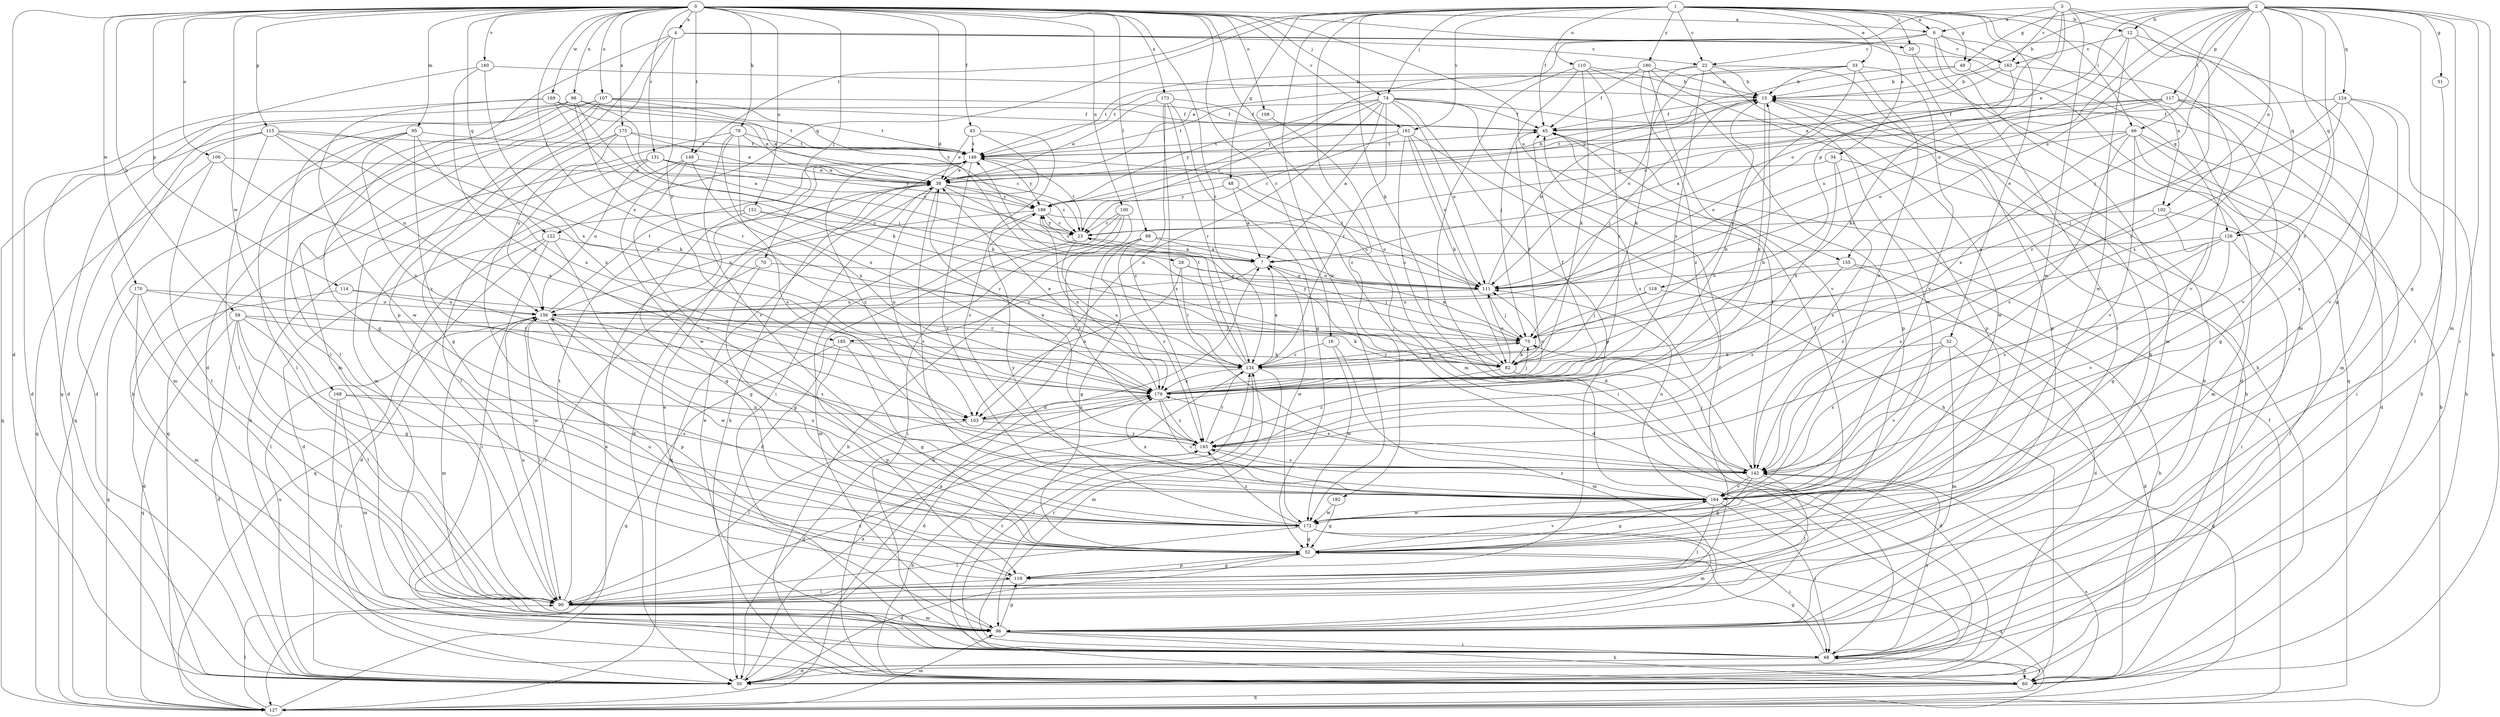 strict digraph  {
0;
1;
2;
3;
4;
6;
7;
12;
15;
16;
20;
22;
23;
28;
30;
32;
33;
34;
38;
43;
45;
48;
49;
51;
52;
58;
60;
66;
68;
70;
74;
75;
78;
82;
88;
90;
95;
96;
98;
100;
102;
103;
106;
107;
108;
110;
111;
114;
115;
117;
118;
119;
122;
124;
126;
127;
131;
134;
142;
148;
149;
151;
155;
156;
160;
161;
163;
164;
168;
169;
170;
172;
173;
175;
179;
180;
185;
186;
192;
193;
0 -> 4  [label=a];
0 -> 6  [label=a];
0 -> 16  [label=c];
0 -> 20  [label=c];
0 -> 28  [label=d];
0 -> 30  [label=d];
0 -> 43  [label=f];
0 -> 58  [label=h];
0 -> 70  [label=j];
0 -> 74  [label=j];
0 -> 78  [label=k];
0 -> 88  [label=l];
0 -> 95  [label=m];
0 -> 98  [label=n];
0 -> 100  [label=n];
0 -> 106  [label=o];
0 -> 107  [label=o];
0 -> 108  [label=o];
0 -> 114  [label=p];
0 -> 115  [label=p];
0 -> 122  [label=q];
0 -> 131  [label=r];
0 -> 134  [label=r];
0 -> 142  [label=s];
0 -> 148  [label=t];
0 -> 151  [label=u];
0 -> 155  [label=u];
0 -> 160  [label=v];
0 -> 161  [label=v];
0 -> 168  [label=w];
0 -> 169  [label=w];
0 -> 170  [label=w];
0 -> 173  [label=x];
0 -> 175  [label=x];
0 -> 179  [label=x];
1 -> 6  [label=a];
1 -> 12  [label=b];
1 -> 20  [label=c];
1 -> 22  [label=c];
1 -> 32  [label=e];
1 -> 33  [label=e];
1 -> 34  [label=e];
1 -> 48  [label=g];
1 -> 49  [label=g];
1 -> 66  [label=i];
1 -> 74  [label=j];
1 -> 82  [label=k];
1 -> 96  [label=m];
1 -> 110  [label=o];
1 -> 122  [label=q];
1 -> 148  [label=t];
1 -> 161  [label=v];
1 -> 172  [label=w];
1 -> 180  [label=y];
1 -> 192  [label=z];
2 -> 12  [label=b];
2 -> 15  [label=b];
2 -> 38  [label=e];
2 -> 49  [label=g];
2 -> 51  [label=g];
2 -> 52  [label=g];
2 -> 60  [label=h];
2 -> 66  [label=i];
2 -> 68  [label=i];
2 -> 75  [label=j];
2 -> 96  [label=m];
2 -> 102  [label=n];
2 -> 111  [label=o];
2 -> 117  [label=p];
2 -> 124  [label=q];
2 -> 126  [label=q];
2 -> 155  [label=u];
2 -> 193  [label=z];
3 -> 6  [label=a];
3 -> 45  [label=f];
3 -> 111  [label=o];
3 -> 118  [label=p];
3 -> 126  [label=q];
3 -> 142  [label=s];
3 -> 163  [label=v];
3 -> 172  [label=w];
4 -> 22  [label=c];
4 -> 30  [label=d];
4 -> 90  [label=l];
4 -> 119  [label=p];
4 -> 126  [label=q];
4 -> 163  [label=v];
4 -> 185  [label=y];
6 -> 22  [label=c];
6 -> 38  [label=e];
6 -> 90  [label=l];
6 -> 96  [label=m];
6 -> 102  [label=n];
6 -> 163  [label=v];
7 -> 111  [label=o];
7 -> 172  [label=w];
7 -> 185  [label=y];
12 -> 52  [label=g];
12 -> 156  [label=u];
12 -> 163  [label=v];
12 -> 172  [label=w];
12 -> 193  [label=z];
15 -> 45  [label=f];
15 -> 75  [label=j];
15 -> 172  [label=w];
15 -> 179  [label=x];
16 -> 96  [label=m];
16 -> 134  [label=r];
16 -> 172  [label=w];
20 -> 60  [label=h];
20 -> 127  [label=q];
22 -> 15  [label=b];
22 -> 82  [label=k];
22 -> 119  [label=p];
22 -> 149  [label=t];
22 -> 172  [label=w];
22 -> 179  [label=x];
23 -> 7  [label=a];
23 -> 96  [label=m];
23 -> 149  [label=t];
23 -> 179  [label=x];
23 -> 186  [label=y];
28 -> 75  [label=j];
28 -> 103  [label=n];
28 -> 111  [label=o];
28 -> 134  [label=r];
30 -> 156  [label=u];
30 -> 179  [label=x];
32 -> 82  [label=k];
32 -> 96  [label=m];
32 -> 127  [label=q];
32 -> 142  [label=s];
32 -> 164  [label=v];
33 -> 15  [label=b];
33 -> 111  [label=o];
33 -> 134  [label=r];
33 -> 142  [label=s];
33 -> 164  [label=v];
33 -> 186  [label=y];
34 -> 38  [label=e];
34 -> 96  [label=m];
34 -> 142  [label=s];
34 -> 179  [label=x];
38 -> 15  [label=b];
38 -> 23  [label=c];
38 -> 30  [label=d];
38 -> 103  [label=n];
38 -> 111  [label=o];
38 -> 164  [label=v];
38 -> 186  [label=y];
43 -> 38  [label=e];
43 -> 68  [label=i];
43 -> 149  [label=t];
43 -> 164  [label=v];
45 -> 149  [label=t];
48 -> 7  [label=a];
48 -> 30  [label=d];
48 -> 186  [label=y];
49 -> 15  [label=b];
49 -> 30  [label=d];
49 -> 186  [label=y];
51 -> 90  [label=l];
52 -> 30  [label=d];
52 -> 119  [label=p];
52 -> 127  [label=q];
52 -> 164  [label=v];
58 -> 30  [label=d];
58 -> 52  [label=g];
58 -> 75  [label=j];
58 -> 82  [label=k];
58 -> 90  [label=l];
58 -> 127  [label=q];
58 -> 172  [label=w];
60 -> 68  [label=i];
60 -> 127  [label=q];
60 -> 134  [label=r];
66 -> 30  [label=d];
66 -> 52  [label=g];
66 -> 68  [label=i];
66 -> 111  [label=o];
66 -> 142  [label=s];
66 -> 149  [label=t];
66 -> 164  [label=v];
66 -> 179  [label=x];
68 -> 15  [label=b];
68 -> 30  [label=d];
68 -> 38  [label=e];
68 -> 52  [label=g];
68 -> 60  [label=h];
68 -> 134  [label=r];
68 -> 142  [label=s];
70 -> 52  [label=g];
70 -> 68  [label=i];
70 -> 111  [label=o];
74 -> 7  [label=a];
74 -> 23  [label=c];
74 -> 45  [label=f];
74 -> 60  [label=h];
74 -> 103  [label=n];
74 -> 111  [label=o];
74 -> 119  [label=p];
74 -> 134  [label=r];
74 -> 142  [label=s];
74 -> 149  [label=t];
74 -> 186  [label=y];
75 -> 7  [label=a];
75 -> 82  [label=k];
75 -> 134  [label=r];
78 -> 23  [label=c];
78 -> 142  [label=s];
78 -> 149  [label=t];
78 -> 164  [label=v];
78 -> 172  [label=w];
78 -> 179  [label=x];
82 -> 30  [label=d];
82 -> 45  [label=f];
82 -> 111  [label=o];
82 -> 186  [label=y];
82 -> 193  [label=z];
88 -> 7  [label=a];
88 -> 52  [label=g];
88 -> 60  [label=h];
88 -> 111  [label=o];
88 -> 193  [label=z];
90 -> 15  [label=b];
90 -> 45  [label=f];
90 -> 96  [label=m];
90 -> 149  [label=t];
90 -> 156  [label=u];
90 -> 193  [label=z];
95 -> 90  [label=l];
95 -> 103  [label=n];
95 -> 127  [label=q];
95 -> 149  [label=t];
95 -> 179  [label=x];
95 -> 193  [label=z];
96 -> 38  [label=e];
96 -> 60  [label=h];
96 -> 68  [label=i];
96 -> 119  [label=p];
98 -> 7  [label=a];
98 -> 30  [label=d];
98 -> 38  [label=e];
98 -> 45  [label=f];
98 -> 52  [label=g];
98 -> 75  [label=j];
98 -> 90  [label=l];
98 -> 134  [label=r];
100 -> 23  [label=c];
100 -> 30  [label=d];
100 -> 60  [label=h];
100 -> 68  [label=i];
100 -> 193  [label=z];
102 -> 23  [label=c];
102 -> 52  [label=g];
102 -> 68  [label=i];
102 -> 142  [label=s];
103 -> 15  [label=b];
103 -> 90  [label=l];
103 -> 179  [label=x];
103 -> 193  [label=z];
106 -> 38  [label=e];
106 -> 90  [label=l];
106 -> 127  [label=q];
106 -> 179  [label=x];
107 -> 30  [label=d];
107 -> 45  [label=f];
107 -> 60  [label=h];
107 -> 90  [label=l];
107 -> 96  [label=m];
107 -> 149  [label=t];
107 -> 186  [label=y];
108 -> 96  [label=m];
110 -> 15  [label=b];
110 -> 30  [label=d];
110 -> 75  [label=j];
110 -> 82  [label=k];
110 -> 119  [label=p];
110 -> 179  [label=x];
111 -> 15  [label=b];
111 -> 75  [label=j];
111 -> 149  [label=t];
111 -> 156  [label=u];
114 -> 30  [label=d];
114 -> 134  [label=r];
114 -> 156  [label=u];
115 -> 82  [label=k];
115 -> 90  [label=l];
115 -> 96  [label=m];
115 -> 127  [label=q];
115 -> 149  [label=t];
115 -> 156  [label=u];
115 -> 179  [label=x];
117 -> 7  [label=a];
117 -> 23  [label=c];
117 -> 45  [label=f];
117 -> 60  [label=h];
117 -> 96  [label=m];
117 -> 111  [label=o];
117 -> 164  [label=v];
118 -> 30  [label=d];
118 -> 75  [label=j];
118 -> 156  [label=u];
119 -> 52  [label=g];
119 -> 90  [label=l];
119 -> 156  [label=u];
122 -> 7  [label=a];
122 -> 30  [label=d];
122 -> 52  [label=g];
122 -> 68  [label=i];
122 -> 127  [label=q];
124 -> 45  [label=f];
124 -> 60  [label=h];
124 -> 75  [label=j];
124 -> 134  [label=r];
124 -> 142  [label=s];
124 -> 164  [label=v];
126 -> 7  [label=a];
126 -> 68  [label=i];
126 -> 142  [label=s];
126 -> 164  [label=v];
126 -> 193  [label=z];
127 -> 7  [label=a];
127 -> 15  [label=b];
127 -> 38  [label=e];
127 -> 45  [label=f];
127 -> 90  [label=l];
127 -> 96  [label=m];
127 -> 142  [label=s];
131 -> 23  [label=c];
131 -> 38  [label=e];
131 -> 60  [label=h];
131 -> 127  [label=q];
131 -> 156  [label=u];
131 -> 186  [label=y];
134 -> 7  [label=a];
134 -> 23  [label=c];
134 -> 30  [label=d];
134 -> 68  [label=i];
134 -> 75  [label=j];
134 -> 96  [label=m];
134 -> 149  [label=t];
134 -> 179  [label=x];
142 -> 45  [label=f];
142 -> 52  [label=g];
142 -> 75  [label=j];
142 -> 90  [label=l];
142 -> 164  [label=v];
142 -> 179  [label=x];
148 -> 38  [label=e];
148 -> 90  [label=l];
148 -> 164  [label=v];
148 -> 172  [label=w];
148 -> 179  [label=x];
149 -> 38  [label=e];
149 -> 60  [label=h];
149 -> 164  [label=v];
149 -> 186  [label=y];
149 -> 193  [label=z];
151 -> 23  [label=c];
151 -> 30  [label=d];
151 -> 52  [label=g];
151 -> 134  [label=r];
155 -> 30  [label=d];
155 -> 60  [label=h];
155 -> 111  [label=o];
155 -> 193  [label=z];
156 -> 75  [label=j];
156 -> 90  [label=l];
156 -> 96  [label=m];
156 -> 119  [label=p];
156 -> 142  [label=s];
156 -> 149  [label=t];
156 -> 172  [label=w];
160 -> 15  [label=b];
160 -> 103  [label=n];
160 -> 127  [label=q];
160 -> 179  [label=x];
161 -> 23  [label=c];
161 -> 60  [label=h];
161 -> 68  [label=i];
161 -> 82  [label=k];
161 -> 111  [label=o];
161 -> 149  [label=t];
163 -> 15  [label=b];
163 -> 38  [label=e];
163 -> 82  [label=k];
163 -> 164  [label=v];
164 -> 52  [label=g];
164 -> 68  [label=i];
164 -> 90  [label=l];
164 -> 111  [label=o];
164 -> 172  [label=w];
164 -> 179  [label=x];
164 -> 193  [label=z];
168 -> 68  [label=i];
168 -> 96  [label=m];
168 -> 103  [label=n];
168 -> 142  [label=s];
169 -> 30  [label=d];
169 -> 38  [label=e];
169 -> 45  [label=f];
169 -> 82  [label=k];
169 -> 149  [label=t];
169 -> 172  [label=w];
170 -> 90  [label=l];
170 -> 96  [label=m];
170 -> 127  [label=q];
170 -> 134  [label=r];
170 -> 156  [label=u];
172 -> 45  [label=f];
172 -> 52  [label=g];
172 -> 68  [label=i];
172 -> 90  [label=l];
172 -> 96  [label=m];
172 -> 156  [label=u];
172 -> 186  [label=y];
172 -> 193  [label=z];
173 -> 38  [label=e];
173 -> 45  [label=f];
173 -> 52  [label=g];
173 -> 134  [label=r];
173 -> 142  [label=s];
173 -> 193  [label=z];
175 -> 38  [label=e];
175 -> 52  [label=g];
175 -> 82  [label=k];
175 -> 96  [label=m];
175 -> 149  [label=t];
175 -> 156  [label=u];
179 -> 15  [label=b];
179 -> 30  [label=d];
179 -> 38  [label=e];
179 -> 45  [label=f];
179 -> 75  [label=j];
179 -> 103  [label=n];
179 -> 111  [label=o];
179 -> 164  [label=v];
179 -> 193  [label=z];
180 -> 15  [label=b];
180 -> 45  [label=f];
180 -> 119  [label=p];
180 -> 149  [label=t];
180 -> 164  [label=v];
180 -> 193  [label=z];
185 -> 52  [label=g];
185 -> 82  [label=k];
185 -> 119  [label=p];
185 -> 127  [label=q];
186 -> 23  [label=c];
186 -> 111  [label=o];
186 -> 127  [label=q];
186 -> 156  [label=u];
186 -> 179  [label=x];
192 -> 52  [label=g];
192 -> 172  [label=w];
193 -> 38  [label=e];
193 -> 60  [label=h];
193 -> 134  [label=r];
193 -> 142  [label=s];
}
